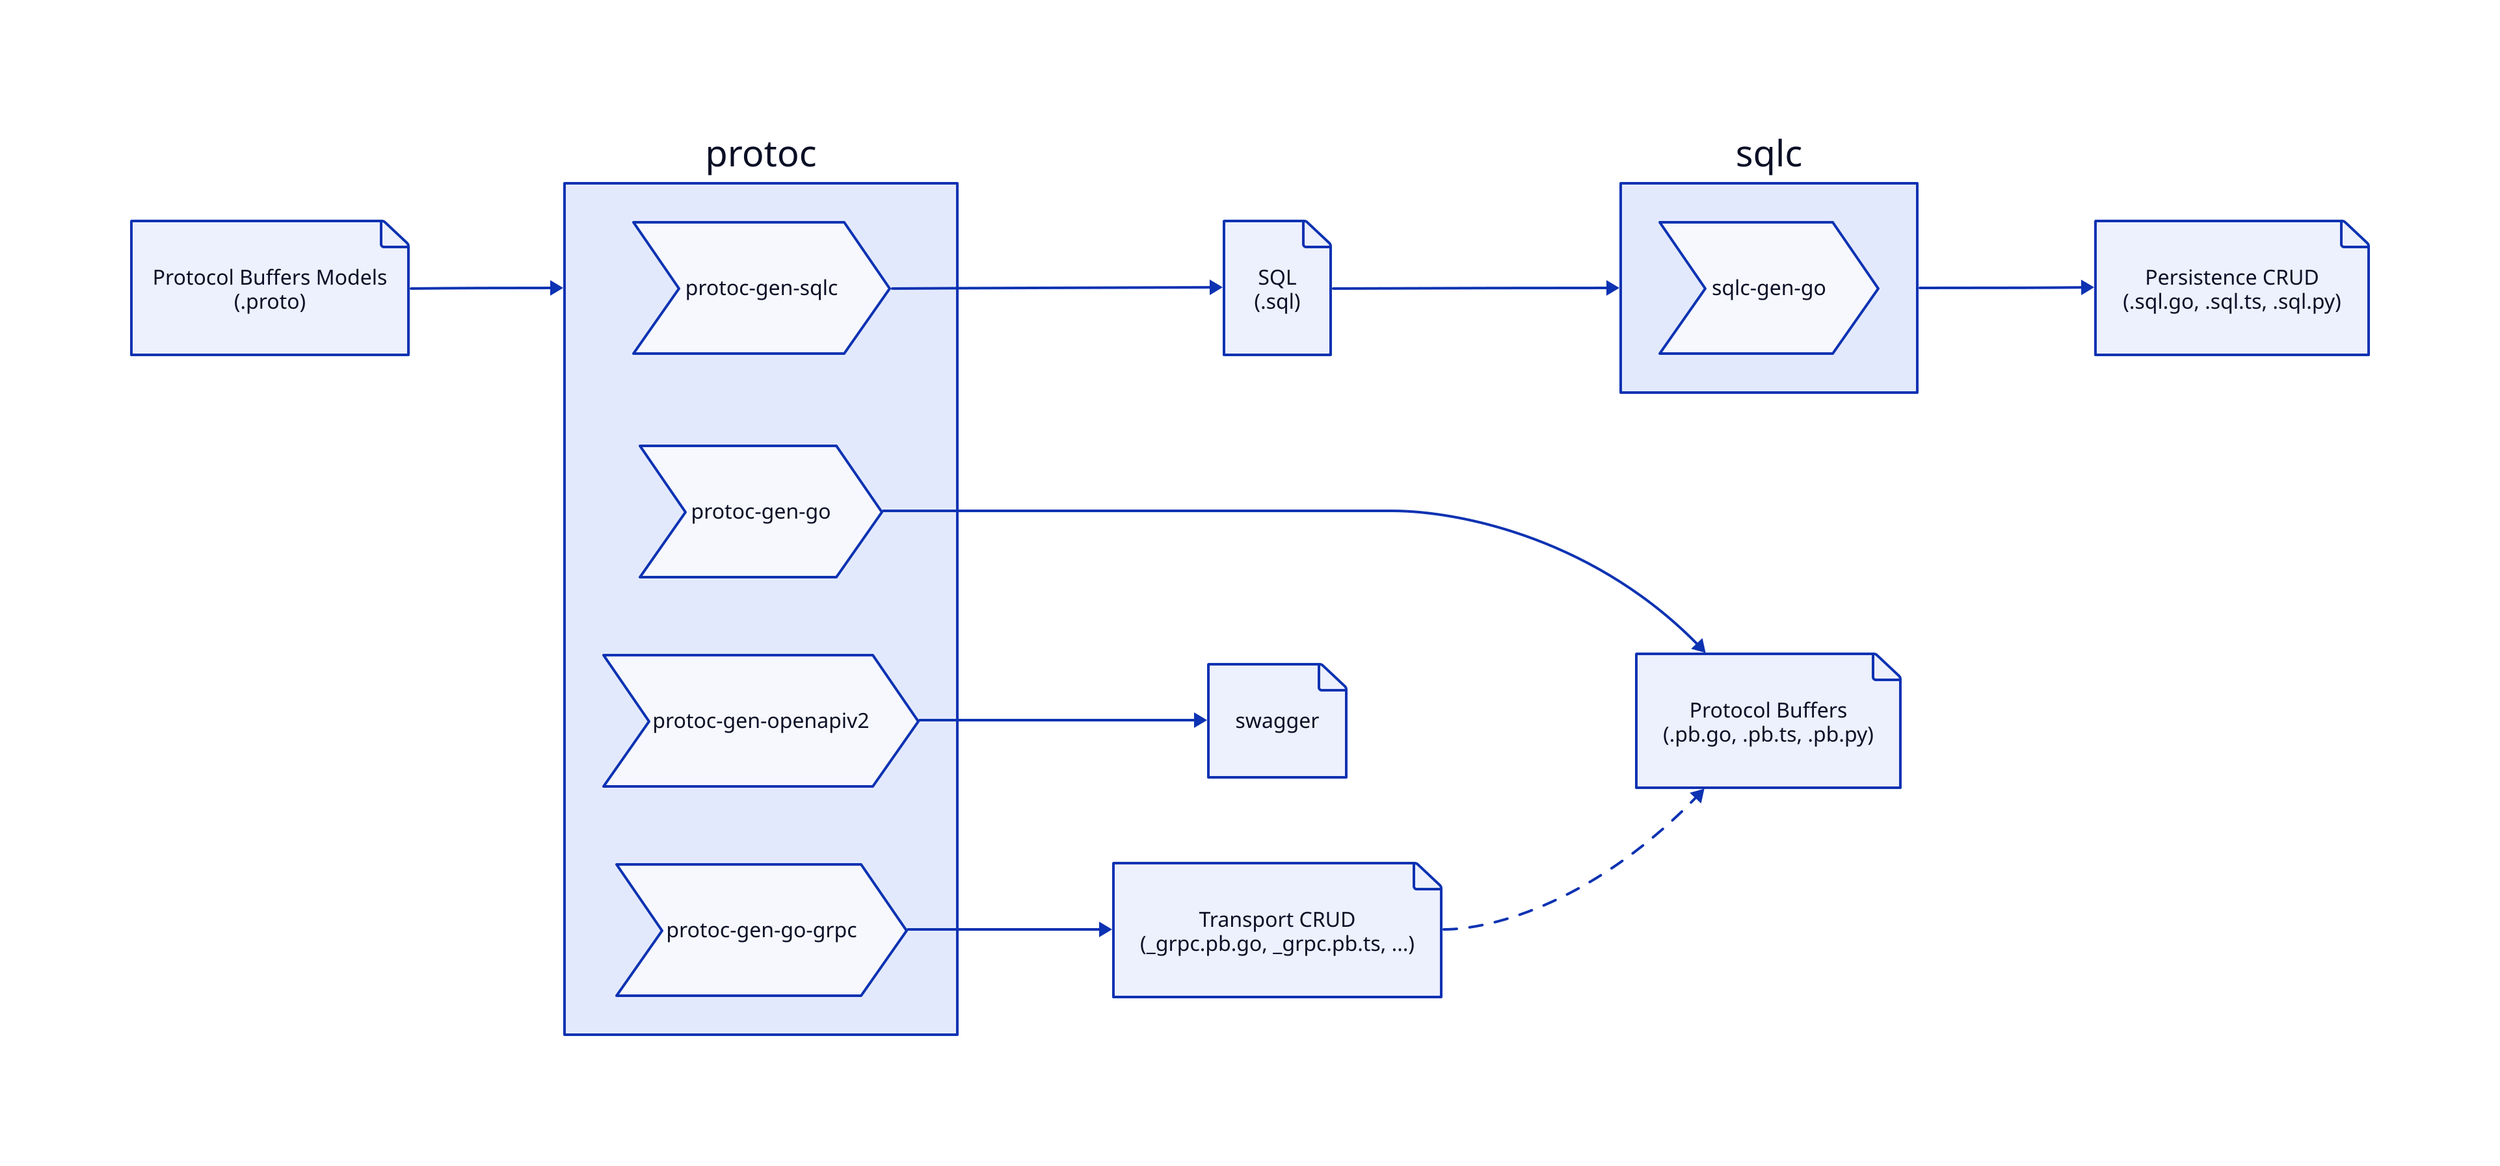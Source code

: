 direction: right

pb: Protocol Buffers Models\n(.proto) {
  shape: page
}

protoc: {
  protoc-gen-go: {
    shape: step
  }

  protoc-gen-go-grpc: {
    shape: step
  }

  protoc-gen-sqlc: {
    shape: step
  }

  protoc-gen-openapiv2: {
    shape: step
  }
}

sql: SQL\n(.sql) {
  shape: page
}

sqlc: {
  sqlc-gen-go: {
    shape: step
  }
}

go-crud-sql: Persistence CRUD\n(.sql.go, .sql.ts, .sql.py) {
  shape: page
}

go-crud-grpc: Transport CRUD\n(_grpc.pb.go, _grpc.pb.ts, ...) {
  shape: page
}

go-pb: Protocol Buffers\n(.pb.go, .pb.ts, .pb.py) {
  shape: page
}

swagger: {
  shape: page
}

pb -> protoc
protoc.protoc-gen-sqlc -> sql
sql -> sqlc -> go-crud-sql
protoc.protoc-gen-go -> go-pb
protoc.protoc-gen-go-grpc -> go-crud-grpc
protoc.protoc-gen-openapiv2 -> swagger

go-crud-grpc -> go-pb: {
  style: {
    animated: true
  }
}
